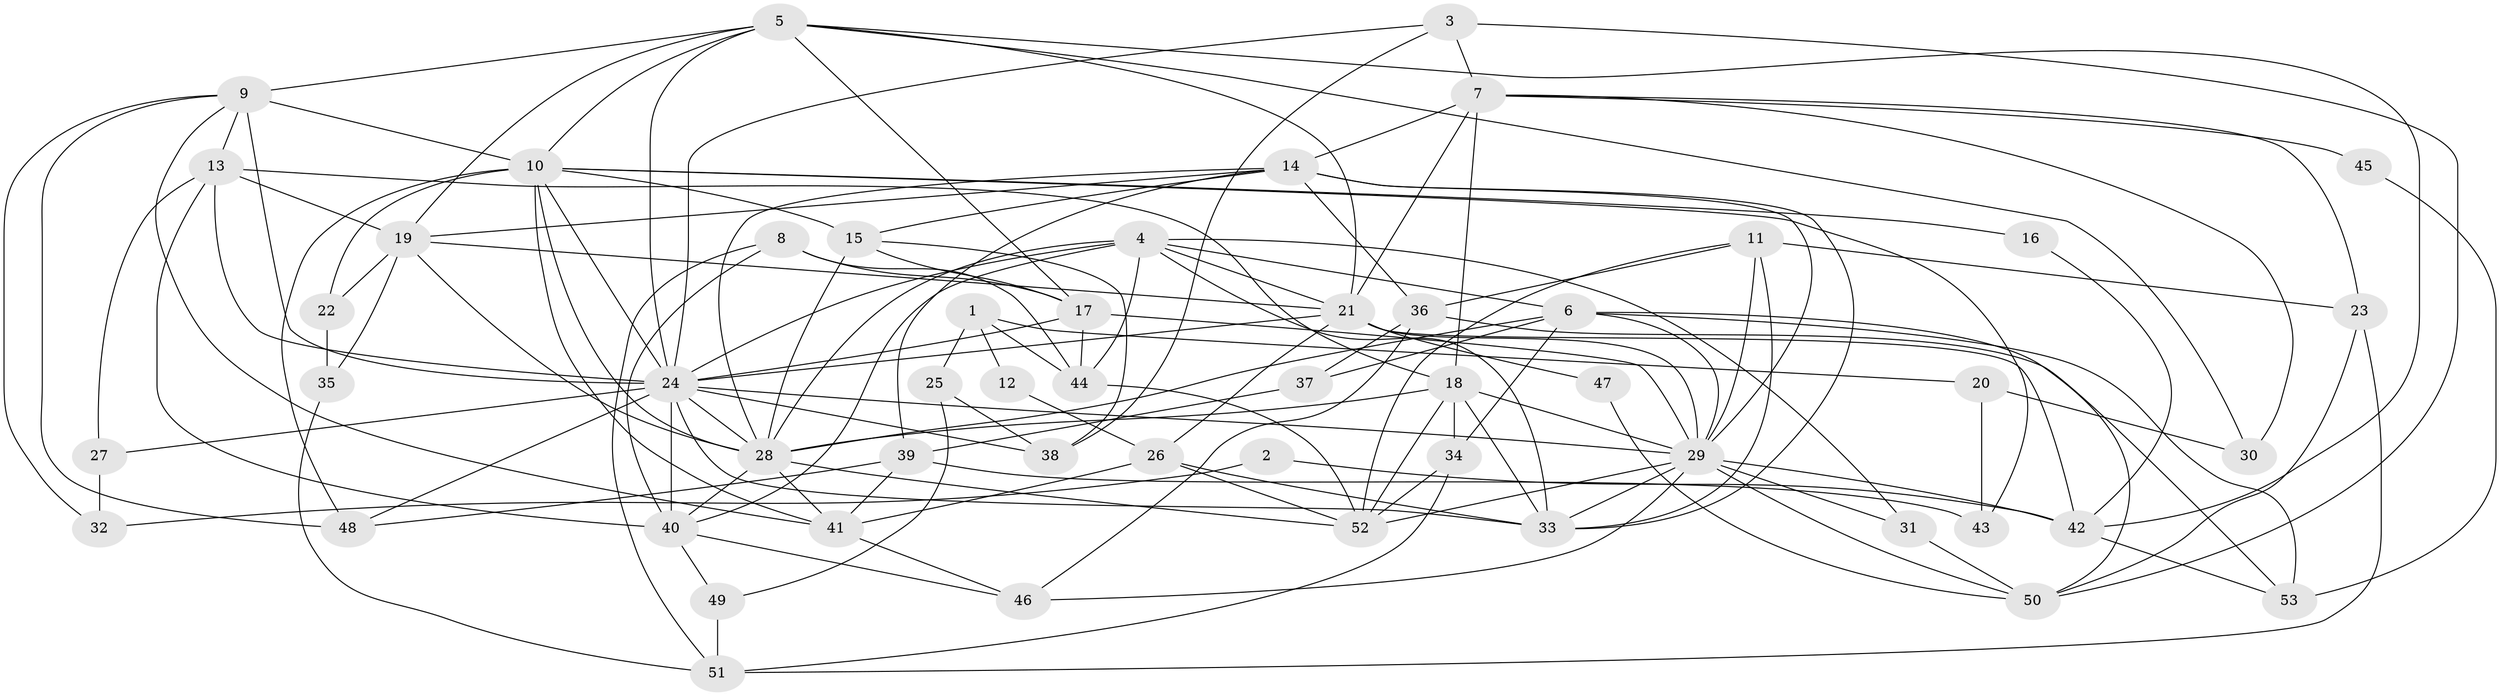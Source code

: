 // original degree distribution, {4: 0.2830188679245283, 2: 0.1509433962264151, 5: 0.18867924528301888, 3: 0.24528301886792453, 7: 0.018867924528301886, 9: 0.018867924528301886, 6: 0.08490566037735849, 8: 0.009433962264150943}
// Generated by graph-tools (version 1.1) at 2025/35/03/09/25 02:35:55]
// undirected, 53 vertices, 141 edges
graph export_dot {
graph [start="1"]
  node [color=gray90,style=filled];
  1;
  2;
  3;
  4;
  5;
  6;
  7;
  8;
  9;
  10;
  11;
  12;
  13;
  14;
  15;
  16;
  17;
  18;
  19;
  20;
  21;
  22;
  23;
  24;
  25;
  26;
  27;
  28;
  29;
  30;
  31;
  32;
  33;
  34;
  35;
  36;
  37;
  38;
  39;
  40;
  41;
  42;
  43;
  44;
  45;
  46;
  47;
  48;
  49;
  50;
  51;
  52;
  53;
  1 -- 12 [weight=1.0];
  1 -- 20 [weight=1.0];
  1 -- 25 [weight=1.0];
  1 -- 44 [weight=1.0];
  2 -- 32 [weight=1.0];
  2 -- 42 [weight=1.0];
  3 -- 7 [weight=1.0];
  3 -- 24 [weight=1.0];
  3 -- 38 [weight=1.0];
  3 -- 50 [weight=1.0];
  4 -- 6 [weight=1.0];
  4 -- 21 [weight=1.0];
  4 -- 24 [weight=2.0];
  4 -- 28 [weight=1.0];
  4 -- 31 [weight=1.0];
  4 -- 33 [weight=2.0];
  4 -- 40 [weight=1.0];
  4 -- 44 [weight=1.0];
  5 -- 9 [weight=1.0];
  5 -- 10 [weight=1.0];
  5 -- 17 [weight=1.0];
  5 -- 19 [weight=1.0];
  5 -- 21 [weight=1.0];
  5 -- 24 [weight=1.0];
  5 -- 30 [weight=1.0];
  5 -- 42 [weight=1.0];
  6 -- 28 [weight=1.0];
  6 -- 29 [weight=1.0];
  6 -- 34 [weight=1.0];
  6 -- 37 [weight=1.0];
  6 -- 50 [weight=1.0];
  6 -- 53 [weight=1.0];
  7 -- 14 [weight=1.0];
  7 -- 18 [weight=1.0];
  7 -- 21 [weight=1.0];
  7 -- 23 [weight=1.0];
  7 -- 30 [weight=1.0];
  7 -- 45 [weight=1.0];
  8 -- 17 [weight=1.0];
  8 -- 40 [weight=1.0];
  8 -- 44 [weight=1.0];
  8 -- 51 [weight=1.0];
  9 -- 10 [weight=2.0];
  9 -- 13 [weight=2.0];
  9 -- 24 [weight=2.0];
  9 -- 32 [weight=1.0];
  9 -- 41 [weight=1.0];
  9 -- 48 [weight=1.0];
  10 -- 15 [weight=1.0];
  10 -- 16 [weight=1.0];
  10 -- 22 [weight=1.0];
  10 -- 24 [weight=1.0];
  10 -- 28 [weight=1.0];
  10 -- 41 [weight=1.0];
  10 -- 43 [weight=1.0];
  10 -- 48 [weight=1.0];
  11 -- 23 [weight=1.0];
  11 -- 29 [weight=1.0];
  11 -- 33 [weight=1.0];
  11 -- 36 [weight=1.0];
  11 -- 52 [weight=1.0];
  12 -- 26 [weight=1.0];
  13 -- 18 [weight=1.0];
  13 -- 19 [weight=1.0];
  13 -- 24 [weight=1.0];
  13 -- 27 [weight=1.0];
  13 -- 40 [weight=1.0];
  14 -- 15 [weight=2.0];
  14 -- 19 [weight=1.0];
  14 -- 28 [weight=3.0];
  14 -- 29 [weight=1.0];
  14 -- 33 [weight=2.0];
  14 -- 36 [weight=1.0];
  14 -- 39 [weight=1.0];
  15 -- 17 [weight=1.0];
  15 -- 28 [weight=1.0];
  15 -- 38 [weight=1.0];
  16 -- 42 [weight=1.0];
  17 -- 24 [weight=1.0];
  17 -- 29 [weight=1.0];
  17 -- 44 [weight=1.0];
  18 -- 28 [weight=1.0];
  18 -- 29 [weight=1.0];
  18 -- 33 [weight=1.0];
  18 -- 34 [weight=1.0];
  18 -- 52 [weight=1.0];
  19 -- 21 [weight=1.0];
  19 -- 22 [weight=1.0];
  19 -- 28 [weight=1.0];
  19 -- 35 [weight=1.0];
  20 -- 30 [weight=1.0];
  20 -- 43 [weight=1.0];
  21 -- 24 [weight=1.0];
  21 -- 26 [weight=1.0];
  21 -- 29 [weight=1.0];
  21 -- 42 [weight=1.0];
  21 -- 47 [weight=1.0];
  22 -- 35 [weight=1.0];
  23 -- 50 [weight=1.0];
  23 -- 51 [weight=1.0];
  24 -- 27 [weight=1.0];
  24 -- 28 [weight=2.0];
  24 -- 29 [weight=1.0];
  24 -- 33 [weight=1.0];
  24 -- 38 [weight=1.0];
  24 -- 40 [weight=3.0];
  24 -- 48 [weight=1.0];
  25 -- 38 [weight=1.0];
  25 -- 49 [weight=1.0];
  26 -- 33 [weight=1.0];
  26 -- 41 [weight=1.0];
  26 -- 52 [weight=1.0];
  27 -- 32 [weight=1.0];
  28 -- 40 [weight=1.0];
  28 -- 41 [weight=1.0];
  28 -- 52 [weight=1.0];
  29 -- 31 [weight=1.0];
  29 -- 33 [weight=1.0];
  29 -- 42 [weight=1.0];
  29 -- 46 [weight=1.0];
  29 -- 50 [weight=1.0];
  29 -- 52 [weight=1.0];
  31 -- 50 [weight=1.0];
  34 -- 51 [weight=1.0];
  34 -- 52 [weight=1.0];
  35 -- 51 [weight=1.0];
  36 -- 37 [weight=1.0];
  36 -- 46 [weight=1.0];
  36 -- 53 [weight=1.0];
  37 -- 39 [weight=1.0];
  39 -- 41 [weight=1.0];
  39 -- 43 [weight=1.0];
  39 -- 48 [weight=1.0];
  40 -- 46 [weight=1.0];
  40 -- 49 [weight=1.0];
  41 -- 46 [weight=1.0];
  42 -- 53 [weight=1.0];
  44 -- 52 [weight=1.0];
  45 -- 53 [weight=1.0];
  47 -- 50 [weight=1.0];
  49 -- 51 [weight=1.0];
}
